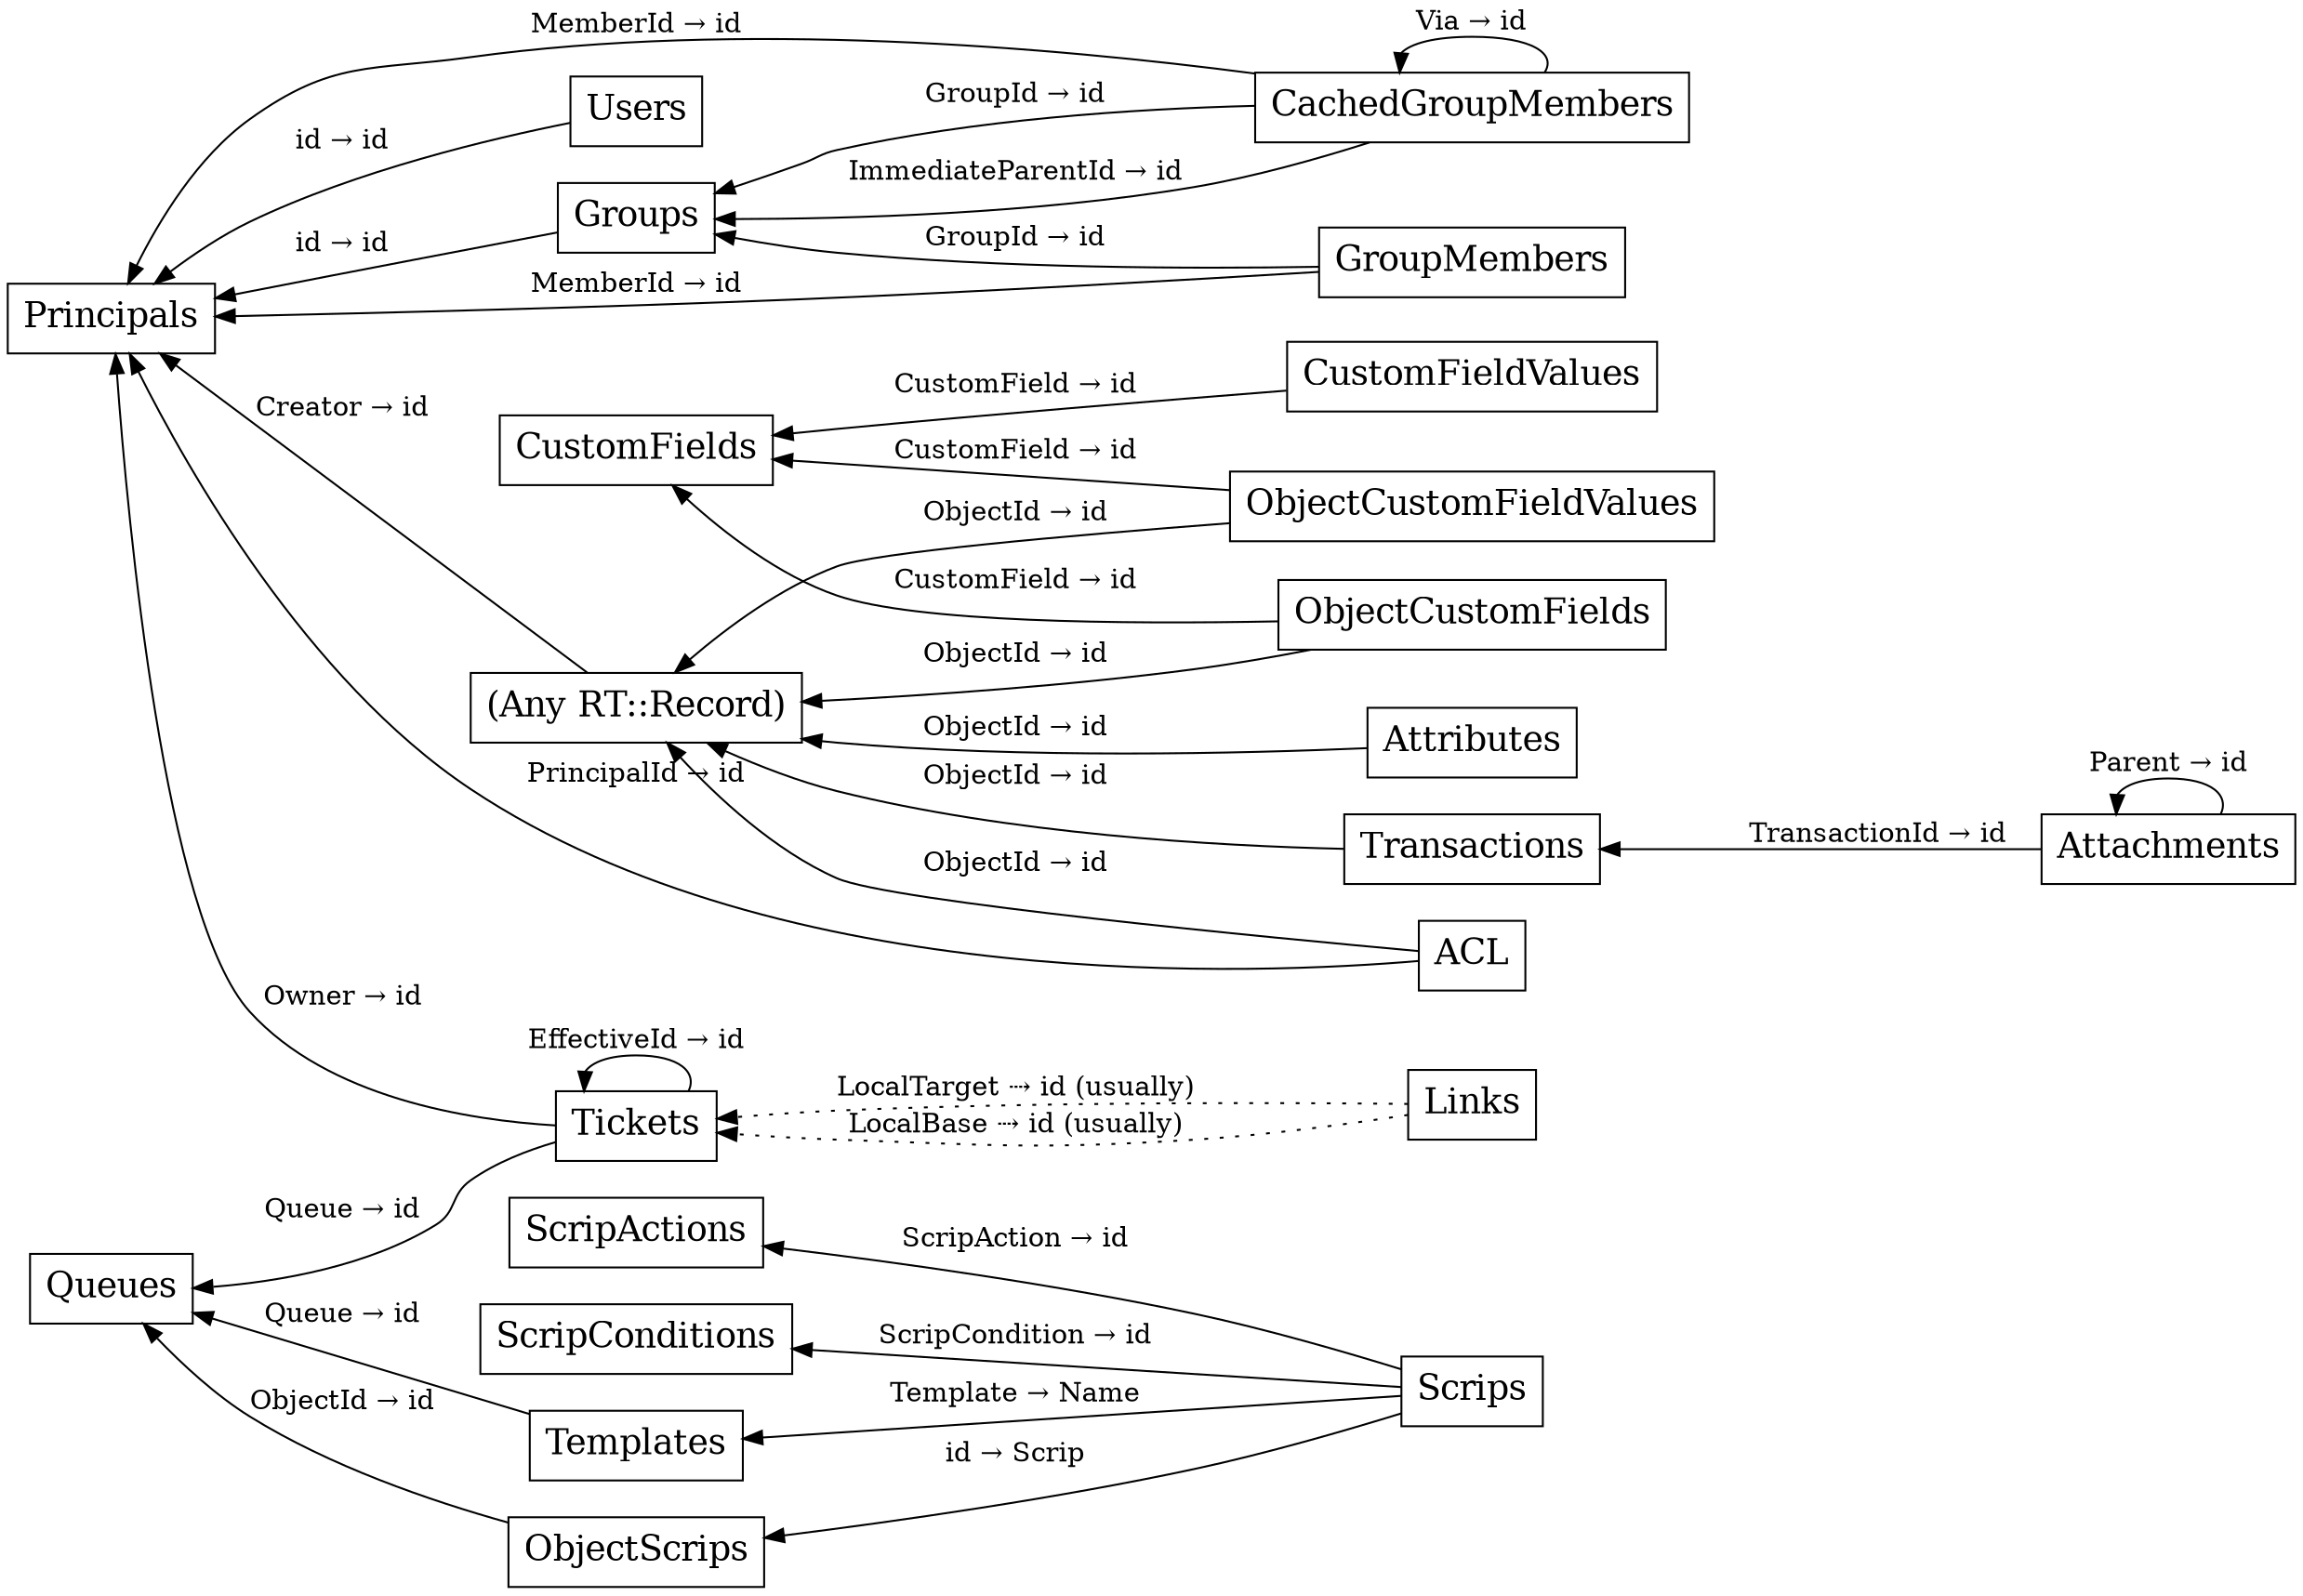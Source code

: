 digraph g {
graph [
rankdir = "RL",
 concentrate = true,
ratio = auto
];
node [
fontsize = "18",
shape = record, fontsize = 18
];
edge [
];

"Records" [shape = record, fontsize = 18, label = "(Any RT::Record)" ];
"Records" -> "Principals" [label = "Creator → id"];
"ACL" [shape = record, fontsize = 18, label = "<col0> \N " ];
"ACL" -> "Principals" [label="PrincipalId → id"];
"ACL" -> "Records" [label="ObjectId → id"];

"Attachments" [shape = record, fontsize = 18, label = "<col0> \N " ];
"Attachments" -> "Transactions" [label="TransactionId → id"];
"Attachments" -> "Attachments" [label="Parent → id"];

"CachedGroupMembers" [shape = record, fontsize = 18, label = "<col0> \N " ];
"CachedGroupMembers" -> "Groups" [label="GroupId → id", weight=2];
"CachedGroupMembers" -> "Principals" [label="MemberId → id"];
"CachedGroupMembers" -> "CachedGroupMembers" [label="Via → id"];
"CachedGroupMembers" -> "Groups" [label="ImmediateParentId → id"];

"CustomFields" [shape = record, fontsize = 18, label = "<col0> \N " ];

"CustomFieldValues" [shape = record, fontsize = 18, label = "<col0> \N " ];
"CustomFieldValues" -> "CustomFields" [label="CustomField → id"];

"GroupMembers" [shape = record, fontsize = 18, label = "<col0> \N " ];
"GroupMembers" -> "Groups" [label="GroupId → id", weight=2];
"GroupMembers" -> "Principals" [label="MemberId → id", weight = 2];

"Groups" [shape = record, fontsize = 18, label = "<col0> \N " ];
"Groups" -> "Principals" [label="id → id"];

"Links" [shape = record, fontsize = 18, label = "<col0> \N " ];
"Links" -> "Tickets" [label="LocalBase ⇢ id (usually)", style="dotted"];
"Links" -> "Tickets" [label="LocalTarget ⇢ id (usually)", style="dotted"];

"Principals" [shape = record, fontsize = 18, label = "<col0> \N " ];

"Attributes" [shape = record, fontsize = 18, label = "<col0> \N " ];
"Attributes" -> "Records" [label="ObjectId → id"];

"Queues" [shape = record, fontsize = 18, label = "<col0> \N " ];

"ScripActions" [shape = record, fontsize = 18, label = "<col0> \N " ];

"ScripConditions" [shape = record, fontsize = 18, label = "<col0> \N " ];

"Scrips" [shape = record, fontsize = 18, label = "<col0> \N " ];
"Scrips" -> "ScripConditions" [label="ScripCondition → id"];
"Scrips" -> "ScripActions" [label="ScripAction → id"];
"Scrips" -> "Templates" [label="Template → Name"];
"Scrips" -> "ObjectScrips" [label="id → Scrip"]

"ObjectScrips" [shape = record, fontsize = 18, label = "<col0> \N " ];
"ObjectScrips" -> "Queues" [label="ObjectId → id"];

"Templates" [shape = record, fontsize = 18, label = "<col0> \N " ];
"Templates" -> "Queues" [label ="Queue → id" ];

"ObjectCustomFields" [shape = record, fontsize = 18, label = "<col0> \N " ];
"ObjectCustomFields" -> "CustomFields" [label="CustomField → id"];
"ObjectCustomFields" -> "Records" [label="ObjectId → id"];

"ObjectCustomFieldValues" [shape = record, fontsize = 18, label = "<col0> \N " ];
"ObjectCustomFieldValues" -> "CustomFields" [label="CustomField → id"];
"ObjectCustomFieldValues" -> "Records" [label="ObjectId → id"];

"Tickets" [shape = record, fontsize = 18, label = "<col0> \N " ];
"Tickets" -> "Tickets" [label="EffectiveId → id"];
"Tickets" -> "Principals" [label="Owner → id"];
"Queues" -> "Tickets" [style="invis"];
"Tickets" -> "Queues" [label="Queue → id"];

"Transactions" [shape = record, fontsize = 18, label = "<col0> \N " ];
"Transactions" -> "Records" [label="ObjectId → id"];

"Users" [shape = record, fontsize = 18, label = "<col0> \N " ];

"Users" -> "Principals" [label="id → id"];

// "Classes" [shape = record, fontsize = 18 label = "<col0> \N " ];
// "Articles" [shape = record, fontsize = 18 label = "<col0> \N " ];
// "Articles" -> "Classes" [ label="Class → id"];
// "Articles" -> "Articles" [ label="Parent → id"];
// "ObjectClasses" [shape = record, fontsize = 18 label = "<col0> \N " ];
// "ObjectClasses" -> "Records" [label="ObjectId → id"];
// "ObjectClasses" -> "Classes" [label="Class → id"];
// "Topics" [shape = record, fontsize = 18 label = "<col0> \N " ];
// "ObjectTopics" [shape = record, fontsize = 18 label = "<col0> \N " ];
// "ObjectTopics" -> "Records" [label="ObjectId → id"];
// "ObjectTopics" -> "Topics" [label="Topic → id"];

}
